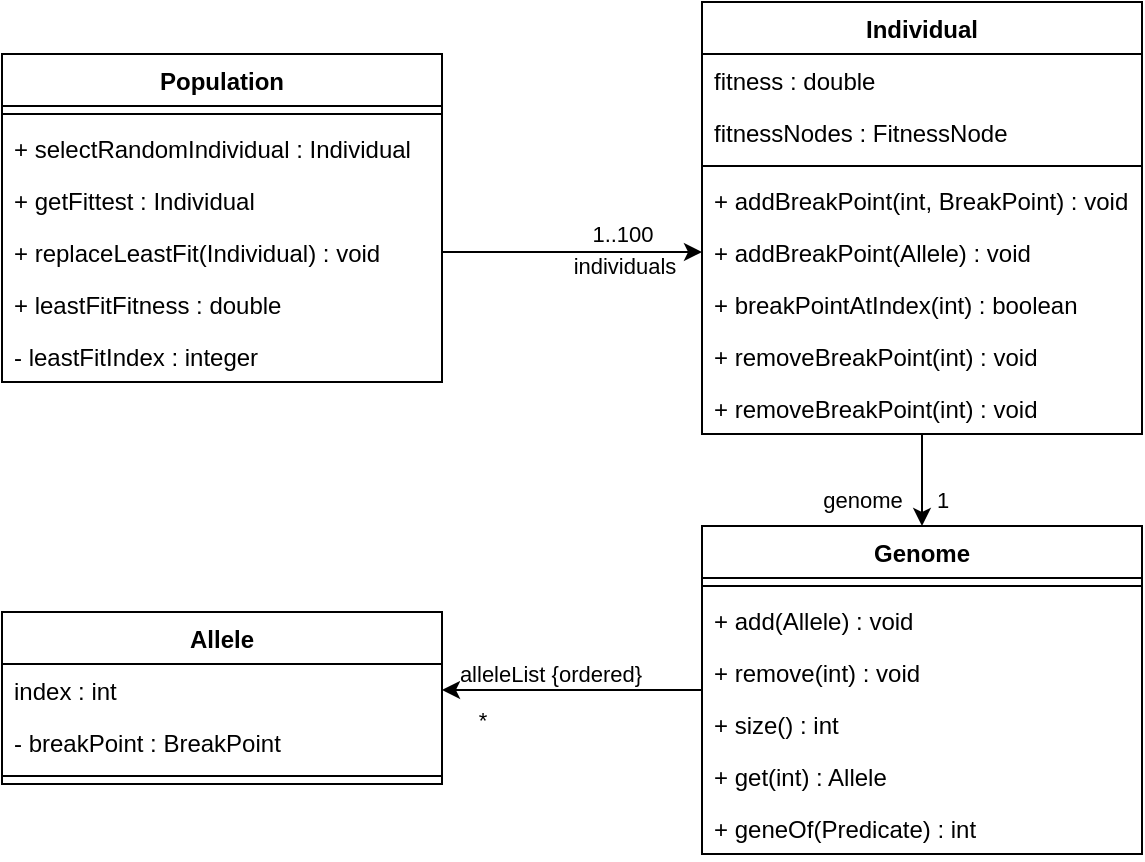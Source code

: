 <mxfile version="14.7.3" type="device"><diagram id="C5RBs43oDa-KdzZeNtuy" name="Page-1"><mxGraphModel dx="1113" dy="602" grid="1" gridSize="10" guides="1" tooltips="1" connect="1" arrows="1" fold="1" page="1" pageScale="1" pageWidth="827" pageHeight="1169" math="0" shadow="0"><root><mxCell id="WIyWlLk6GJQsqaUBKTNV-0"/><mxCell id="WIyWlLk6GJQsqaUBKTNV-1" parent="WIyWlLk6GJQsqaUBKTNV-0"/><mxCell id="Wb5t8rQ_cE66GzXM1P0U-12" style="edgeStyle=orthogonalEdgeStyle;rounded=0;orthogonalLoop=1;jettySize=auto;html=1;exitX=1;exitY=0.5;exitDx=0;exitDy=0;entryX=0;entryY=0.5;entryDx=0;entryDy=0;" edge="1" parent="WIyWlLk6GJQsqaUBKTNV-1" source="Wb5t8rQ_cE66GzXM1P0U-5" target="Wb5t8rQ_cE66GzXM1P0U-15"><mxGeometry relative="1" as="geometry"/></mxCell><mxCell id="Wb5t8rQ_cE66GzXM1P0U-13" value="individuals " style="edgeLabel;html=1;align=center;verticalAlign=middle;resizable=0;points=[];" vertex="1" connectable="0" parent="Wb5t8rQ_cE66GzXM1P0U-12"><mxGeometry x="0.036" relative="1" as="geometry"><mxPoint x="23" y="7" as="offset"/></mxGeometry></mxCell><mxCell id="Wb5t8rQ_cE66GzXM1P0U-14" value="1..100" style="edgeLabel;html=1;align=center;verticalAlign=middle;resizable=0;points=[];" vertex="1" connectable="0" parent="Wb5t8rQ_cE66GzXM1P0U-12"><mxGeometry y="3" relative="1" as="geometry"><mxPoint x="25" y="-6" as="offset"/></mxGeometry></mxCell><mxCell id="Wb5t8rQ_cE66GzXM1P0U-0" value="Population" style="swimlane;fontStyle=1;align=center;verticalAlign=top;childLayout=stackLayout;horizontal=1;startSize=26;horizontalStack=0;resizeParent=1;resizeParentMax=0;resizeLast=0;collapsible=1;marginBottom=0;" vertex="1" parent="WIyWlLk6GJQsqaUBKTNV-1"><mxGeometry x="128" y="96" width="220" height="164" as="geometry"/></mxCell><mxCell id="Wb5t8rQ_cE66GzXM1P0U-2" value="" style="line;strokeWidth=1;fillColor=none;align=left;verticalAlign=middle;spacingTop=-1;spacingLeft=3;spacingRight=3;rotatable=0;labelPosition=right;points=[];portConstraint=eastwest;" vertex="1" parent="Wb5t8rQ_cE66GzXM1P0U-0"><mxGeometry y="26" width="220" height="8" as="geometry"/></mxCell><mxCell id="Wb5t8rQ_cE66GzXM1P0U-3" value="+ selectRandomIndividual : Individual" style="text;strokeColor=none;fillColor=none;align=left;verticalAlign=top;spacingLeft=4;spacingRight=4;overflow=hidden;rotatable=0;points=[[0,0.5],[1,0.5]];portConstraint=eastwest;" vertex="1" parent="Wb5t8rQ_cE66GzXM1P0U-0"><mxGeometry y="34" width="220" height="26" as="geometry"/></mxCell><mxCell id="Wb5t8rQ_cE66GzXM1P0U-4" value="+ getFittest : Individual" style="text;strokeColor=none;fillColor=none;align=left;verticalAlign=top;spacingLeft=4;spacingRight=4;overflow=hidden;rotatable=0;points=[[0,0.5],[1,0.5]];portConstraint=eastwest;" vertex="1" parent="Wb5t8rQ_cE66GzXM1P0U-0"><mxGeometry y="60" width="220" height="26" as="geometry"/></mxCell><mxCell id="Wb5t8rQ_cE66GzXM1P0U-5" value="+ replaceLeastFit(Individual) : void" style="text;strokeColor=none;fillColor=none;align=left;verticalAlign=top;spacingLeft=4;spacingRight=4;overflow=hidden;rotatable=0;points=[[0,0.5],[1,0.5]];portConstraint=eastwest;" vertex="1" parent="Wb5t8rQ_cE66GzXM1P0U-0"><mxGeometry y="86" width="220" height="26" as="geometry"/></mxCell><mxCell id="Wb5t8rQ_cE66GzXM1P0U-6" value="+ leastFitFitness : double" style="text;strokeColor=none;fillColor=none;align=left;verticalAlign=top;spacingLeft=4;spacingRight=4;overflow=hidden;rotatable=0;points=[[0,0.5],[1,0.5]];portConstraint=eastwest;" vertex="1" parent="Wb5t8rQ_cE66GzXM1P0U-0"><mxGeometry y="112" width="220" height="26" as="geometry"/></mxCell><mxCell id="Wb5t8rQ_cE66GzXM1P0U-7" value="- leastFitIndex : integer" style="text;strokeColor=none;fillColor=none;align=left;verticalAlign=top;spacingLeft=4;spacingRight=4;overflow=hidden;rotatable=0;points=[[0,0.5],[1,0.5]];portConstraint=eastwest;" vertex="1" parent="Wb5t8rQ_cE66GzXM1P0U-0"><mxGeometry y="138" width="220" height="26" as="geometry"/></mxCell><mxCell id="Wb5t8rQ_cE66GzXM1P0U-27" style="edgeStyle=orthogonalEdgeStyle;rounded=0;orthogonalLoop=1;jettySize=auto;html=1;entryX=0.5;entryY=0;entryDx=0;entryDy=0;" edge="1" parent="WIyWlLk6GJQsqaUBKTNV-1" source="Wb5t8rQ_cE66GzXM1P0U-8" target="Wb5t8rQ_cE66GzXM1P0U-19"><mxGeometry relative="1" as="geometry"/></mxCell><mxCell id="Wb5t8rQ_cE66GzXM1P0U-28" value="genome" style="edgeLabel;html=1;align=center;verticalAlign=middle;resizable=0;points=[];" vertex="1" connectable="0" parent="Wb5t8rQ_cE66GzXM1P0U-27"><mxGeometry x="0.11" y="3" relative="1" as="geometry"><mxPoint x="-33" y="7" as="offset"/></mxGeometry></mxCell><mxCell id="Wb5t8rQ_cE66GzXM1P0U-29" value="1" style="edgeLabel;html=1;align=center;verticalAlign=middle;resizable=0;points=[];" vertex="1" connectable="0" parent="Wb5t8rQ_cE66GzXM1P0U-27"><mxGeometry x="0.443" y="2" relative="1" as="geometry"><mxPoint x="8" as="offset"/></mxGeometry></mxCell><mxCell id="Wb5t8rQ_cE66GzXM1P0U-8" value="Individual" style="swimlane;fontStyle=1;align=center;verticalAlign=top;childLayout=stackLayout;horizontal=1;startSize=26;horizontalStack=0;resizeParent=1;resizeParentMax=0;resizeLast=0;collapsible=1;marginBottom=0;" vertex="1" parent="WIyWlLk6GJQsqaUBKTNV-1"><mxGeometry x="478" y="70" width="220" height="216" as="geometry"/></mxCell><mxCell id="Wb5t8rQ_cE66GzXM1P0U-9" value="fitness : double" style="text;strokeColor=none;fillColor=none;align=left;verticalAlign=top;spacingLeft=4;spacingRight=4;overflow=hidden;rotatable=0;points=[[0,0.5],[1,0.5]];portConstraint=eastwest;" vertex="1" parent="Wb5t8rQ_cE66GzXM1P0U-8"><mxGeometry y="26" width="220" height="26" as="geometry"/></mxCell><mxCell id="Wb5t8rQ_cE66GzXM1P0U-96" value="fitnessNodes : FitnessNode" style="text;strokeColor=none;fillColor=none;align=left;verticalAlign=top;spacingLeft=4;spacingRight=4;overflow=hidden;rotatable=0;points=[[0,0.5],[1,0.5]];portConstraint=eastwest;" vertex="1" parent="Wb5t8rQ_cE66GzXM1P0U-8"><mxGeometry y="52" width="220" height="26" as="geometry"/></mxCell><mxCell id="Wb5t8rQ_cE66GzXM1P0U-10" value="" style="line;strokeWidth=1;fillColor=none;align=left;verticalAlign=middle;spacingTop=-1;spacingLeft=3;spacingRight=3;rotatable=0;labelPosition=right;points=[];portConstraint=eastwest;" vertex="1" parent="Wb5t8rQ_cE66GzXM1P0U-8"><mxGeometry y="78" width="220" height="8" as="geometry"/></mxCell><mxCell id="Wb5t8rQ_cE66GzXM1P0U-11" value="+ addBreakPoint(int, BreakPoint) : void" style="text;strokeColor=none;fillColor=none;align=left;verticalAlign=top;spacingLeft=4;spacingRight=4;overflow=hidden;rotatable=0;points=[[0,0.5],[1,0.5]];portConstraint=eastwest;" vertex="1" parent="Wb5t8rQ_cE66GzXM1P0U-8"><mxGeometry y="86" width="220" height="26" as="geometry"/></mxCell><mxCell id="Wb5t8rQ_cE66GzXM1P0U-15" value="+ addBreakPoint(Allele) : void" style="text;strokeColor=none;fillColor=none;align=left;verticalAlign=top;spacingLeft=4;spacingRight=4;overflow=hidden;rotatable=0;points=[[0,0.5],[1,0.5]];portConstraint=eastwest;" vertex="1" parent="Wb5t8rQ_cE66GzXM1P0U-8"><mxGeometry y="112" width="220" height="26" as="geometry"/></mxCell><mxCell id="Wb5t8rQ_cE66GzXM1P0U-16" value="+ breakPointAtIndex(int) : boolean" style="text;strokeColor=none;fillColor=none;align=left;verticalAlign=top;spacingLeft=4;spacingRight=4;overflow=hidden;rotatable=0;points=[[0,0.5],[1,0.5]];portConstraint=eastwest;" vertex="1" parent="Wb5t8rQ_cE66GzXM1P0U-8"><mxGeometry y="138" width="220" height="26" as="geometry"/></mxCell><mxCell id="Wb5t8rQ_cE66GzXM1P0U-17" value="+ removeBreakPoint(int) : void" style="text;strokeColor=none;fillColor=none;align=left;verticalAlign=top;spacingLeft=4;spacingRight=4;overflow=hidden;rotatable=0;points=[[0,0.5],[1,0.5]];portConstraint=eastwest;" vertex="1" parent="Wb5t8rQ_cE66GzXM1P0U-8"><mxGeometry y="164" width="220" height="26" as="geometry"/></mxCell><mxCell id="Wb5t8rQ_cE66GzXM1P0U-18" value="+ removeBreakPoint(int) : void" style="text;strokeColor=none;fillColor=none;align=left;verticalAlign=top;spacingLeft=4;spacingRight=4;overflow=hidden;rotatable=0;points=[[0,0.5],[1,0.5]];portConstraint=eastwest;" vertex="1" parent="Wb5t8rQ_cE66GzXM1P0U-8"><mxGeometry y="190" width="220" height="26" as="geometry"/></mxCell><mxCell id="Wb5t8rQ_cE66GzXM1P0U-37" style="edgeStyle=orthogonalEdgeStyle;rounded=0;orthogonalLoop=1;jettySize=auto;html=1;entryX=1;entryY=0.5;entryDx=0;entryDy=0;" edge="1" parent="WIyWlLk6GJQsqaUBKTNV-1" source="Wb5t8rQ_cE66GzXM1P0U-19" target="Wb5t8rQ_cE66GzXM1P0U-48"><mxGeometry relative="1" as="geometry"><mxPoint x="238.0" y="796" as="targetPoint"/></mxGeometry></mxCell><mxCell id="Wb5t8rQ_cE66GzXM1P0U-38" value="alleleList {ordered}" style="edgeLabel;html=1;align=center;verticalAlign=middle;resizable=0;points=[];" vertex="1" connectable="0" parent="Wb5t8rQ_cE66GzXM1P0U-37"><mxGeometry x="0.277" relative="1" as="geometry"><mxPoint x="7" y="-8" as="offset"/></mxGeometry></mxCell><mxCell id="Wb5t8rQ_cE66GzXM1P0U-39" value="*" style="edgeLabel;html=1;align=center;verticalAlign=middle;resizable=0;points=[];" vertex="1" connectable="0" parent="Wb5t8rQ_cE66GzXM1P0U-37"><mxGeometry x="-0.069" y="-1" relative="1" as="geometry"><mxPoint x="-50" y="16" as="offset"/></mxGeometry></mxCell><mxCell id="Wb5t8rQ_cE66GzXM1P0U-19" value="Genome" style="swimlane;fontStyle=1;align=center;verticalAlign=top;childLayout=stackLayout;horizontal=1;startSize=26;horizontalStack=0;resizeParent=1;resizeParentMax=0;resizeLast=0;collapsible=1;marginBottom=0;" vertex="1" parent="WIyWlLk6GJQsqaUBKTNV-1"><mxGeometry x="478" y="332" width="220" height="164" as="geometry"/></mxCell><mxCell id="Wb5t8rQ_cE66GzXM1P0U-21" value="" style="line;strokeWidth=1;fillColor=none;align=left;verticalAlign=middle;spacingTop=-1;spacingLeft=3;spacingRight=3;rotatable=0;labelPosition=right;points=[];portConstraint=eastwest;" vertex="1" parent="Wb5t8rQ_cE66GzXM1P0U-19"><mxGeometry y="26" width="220" height="8" as="geometry"/></mxCell><mxCell id="Wb5t8rQ_cE66GzXM1P0U-22" value="+ add(Allele) : void" style="text;strokeColor=none;fillColor=none;align=left;verticalAlign=top;spacingLeft=4;spacingRight=4;overflow=hidden;rotatable=0;points=[[0,0.5],[1,0.5]];portConstraint=eastwest;" vertex="1" parent="Wb5t8rQ_cE66GzXM1P0U-19"><mxGeometry y="34" width="220" height="26" as="geometry"/></mxCell><mxCell id="Wb5t8rQ_cE66GzXM1P0U-23" value="+ remove(int) : void" style="text;strokeColor=none;fillColor=none;align=left;verticalAlign=top;spacingLeft=4;spacingRight=4;overflow=hidden;rotatable=0;points=[[0,0.5],[1,0.5]];portConstraint=eastwest;" vertex="1" parent="Wb5t8rQ_cE66GzXM1P0U-19"><mxGeometry y="60" width="220" height="26" as="geometry"/></mxCell><mxCell id="Wb5t8rQ_cE66GzXM1P0U-24" value="+ size() : int" style="text;strokeColor=none;fillColor=none;align=left;verticalAlign=top;spacingLeft=4;spacingRight=4;overflow=hidden;rotatable=0;points=[[0,0.5],[1,0.5]];portConstraint=eastwest;" vertex="1" parent="Wb5t8rQ_cE66GzXM1P0U-19"><mxGeometry y="86" width="220" height="26" as="geometry"/></mxCell><mxCell id="Wb5t8rQ_cE66GzXM1P0U-25" value="+ get(int) : Allele " style="text;strokeColor=none;fillColor=none;align=left;verticalAlign=top;spacingLeft=4;spacingRight=4;overflow=hidden;rotatable=0;points=[[0,0.5],[1,0.5]];portConstraint=eastwest;" vertex="1" parent="Wb5t8rQ_cE66GzXM1P0U-19"><mxGeometry y="112" width="220" height="26" as="geometry"/></mxCell><mxCell id="Wb5t8rQ_cE66GzXM1P0U-26" value="+ geneOf(Predicate) : int" style="text;strokeColor=none;fillColor=none;align=left;verticalAlign=top;spacingLeft=4;spacingRight=4;overflow=hidden;rotatable=0;points=[[0,0.5],[1,0.5]];portConstraint=eastwest;" vertex="1" parent="Wb5t8rQ_cE66GzXM1P0U-19"><mxGeometry y="138" width="220" height="26" as="geometry"/></mxCell><mxCell id="Wb5t8rQ_cE66GzXM1P0U-47" value="Allele" style="swimlane;fontStyle=1;align=center;verticalAlign=top;childLayout=stackLayout;horizontal=1;startSize=26;horizontalStack=0;resizeParent=1;resizeParentMax=0;resizeLast=0;collapsible=1;marginBottom=0;" vertex="1" parent="WIyWlLk6GJQsqaUBKTNV-1"><mxGeometry x="128" y="375" width="220" height="86" as="geometry"/></mxCell><mxCell id="Wb5t8rQ_cE66GzXM1P0U-48" value="index : int &#xA;" style="text;strokeColor=none;fillColor=none;align=left;verticalAlign=top;spacingLeft=4;spacingRight=4;overflow=hidden;rotatable=0;points=[[0,0.5],[1,0.5]];portConstraint=eastwest;" vertex="1" parent="Wb5t8rQ_cE66GzXM1P0U-47"><mxGeometry y="26" width="220" height="26" as="geometry"/></mxCell><mxCell id="Wb5t8rQ_cE66GzXM1P0U-55" value="- breakPoint : BreakPoint" style="text;strokeColor=none;fillColor=none;align=left;verticalAlign=top;spacingLeft=4;spacingRight=4;overflow=hidden;rotatable=0;points=[[0,0.5],[1,0.5]];portConstraint=eastwest;" vertex="1" parent="Wb5t8rQ_cE66GzXM1P0U-47"><mxGeometry y="52" width="220" height="26" as="geometry"/></mxCell><mxCell id="Wb5t8rQ_cE66GzXM1P0U-49" value="" style="line;strokeWidth=1;fillColor=none;align=left;verticalAlign=middle;spacingTop=-1;spacingLeft=3;spacingRight=3;rotatable=0;labelPosition=right;points=[];portConstraint=eastwest;" vertex="1" parent="Wb5t8rQ_cE66GzXM1P0U-47"><mxGeometry y="78" width="220" height="8" as="geometry"/></mxCell></root></mxGraphModel></diagram></mxfile>